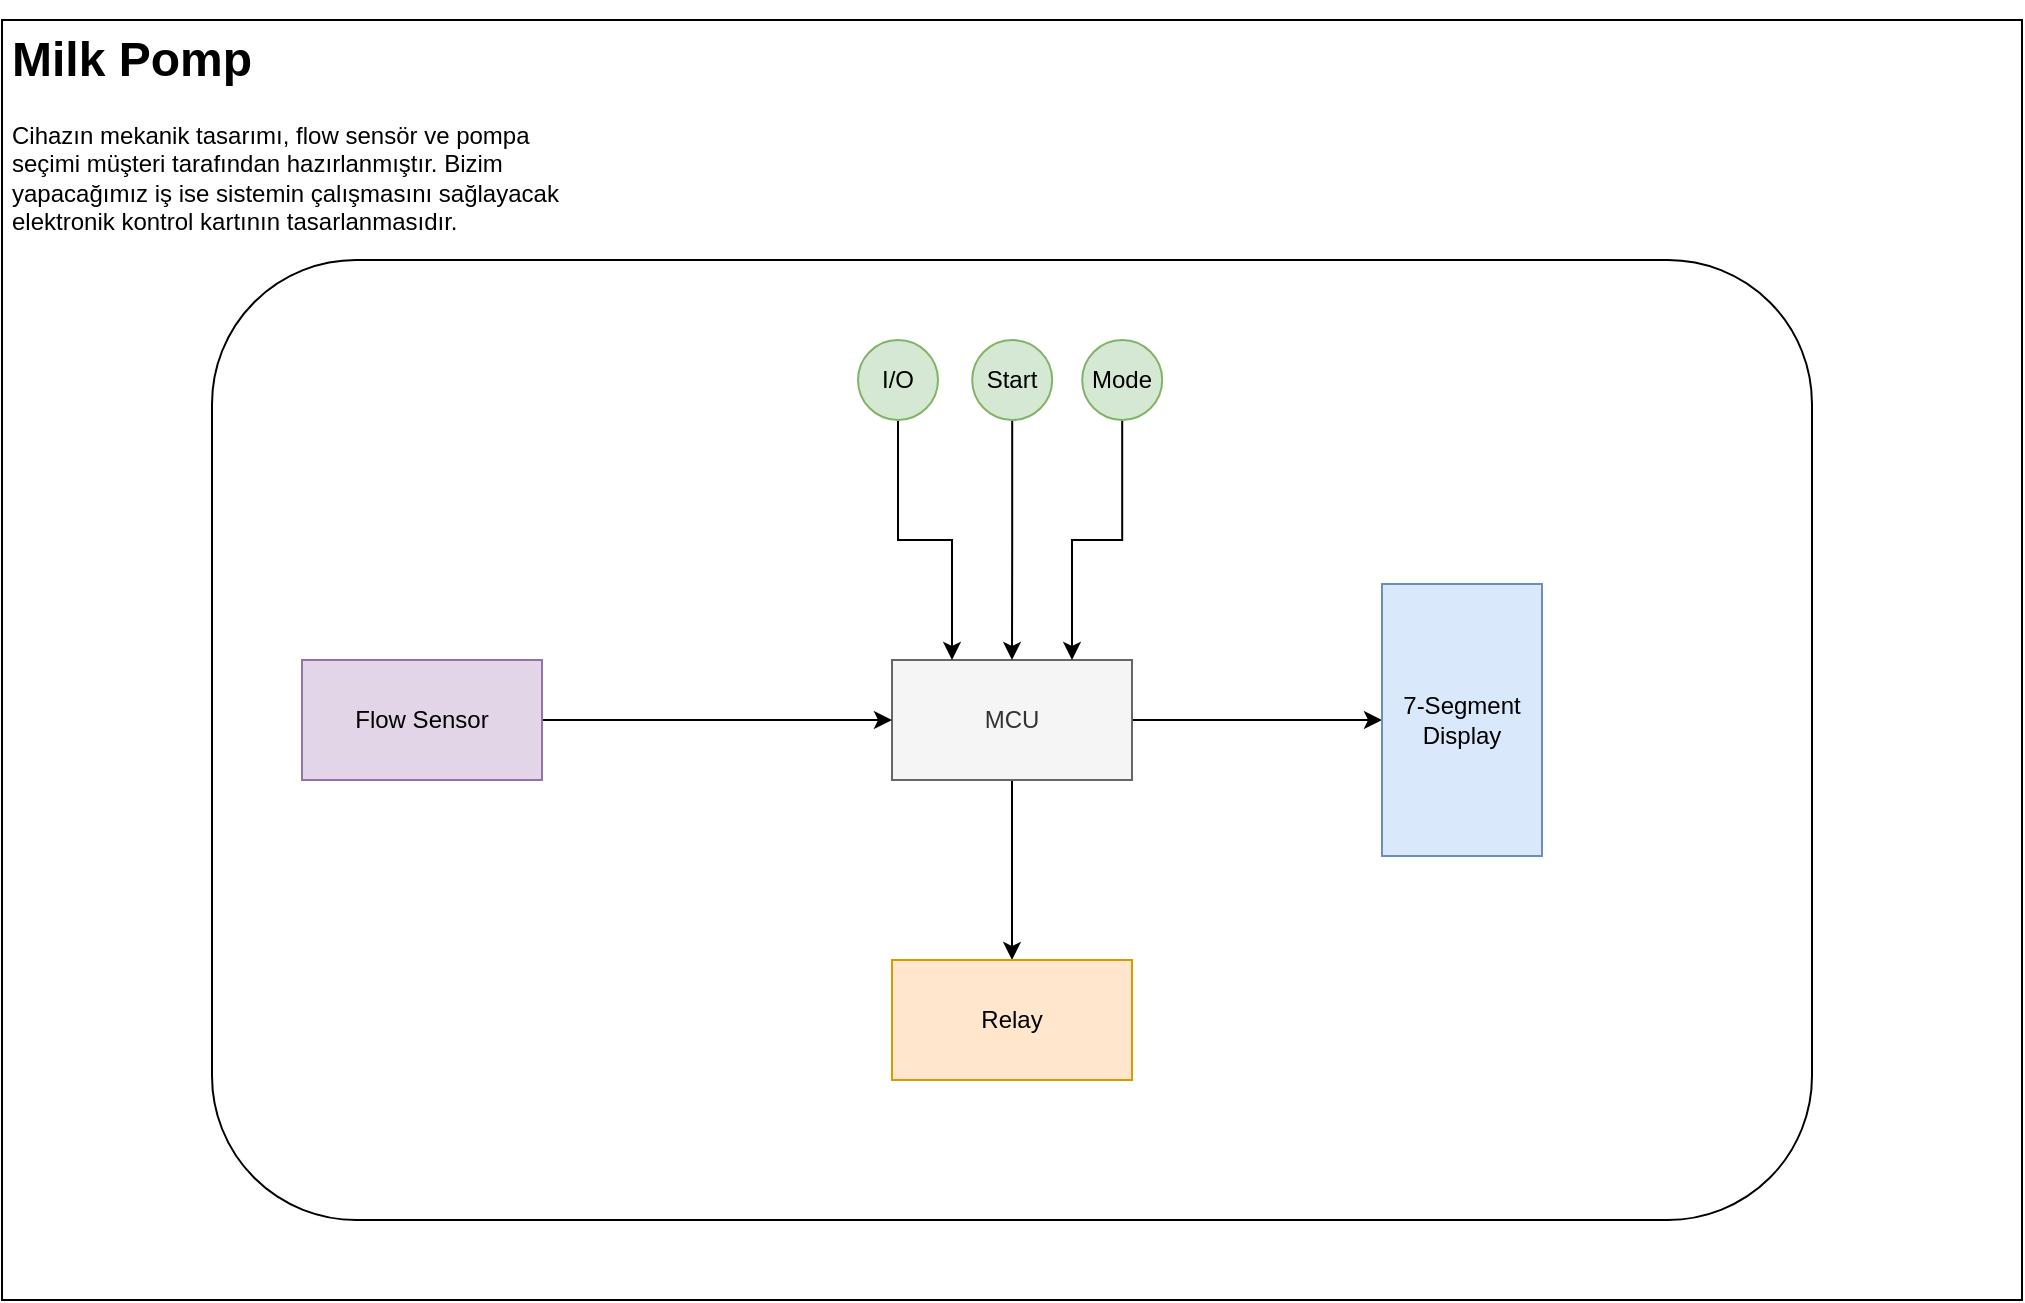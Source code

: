<mxfile version="19.0.3" type="device"><diagram id="bwSye1lCB5f9C3r1Dhbn" name="Block Diagram"><mxGraphModel dx="1422" dy="865" grid="1" gridSize="10" guides="1" tooltips="1" connect="1" arrows="1" fold="1" page="1" pageScale="1" pageWidth="1169" pageHeight="827" math="0" shadow="0"><root><mxCell id="0"/><mxCell id="1" parent="0"/><mxCell id="xWnrm1nNR6ow-bfwhaJv-4" value="" style="group;fillColor=#e1d5e7;strokeColor=#9673a6;" vertex="1" connectable="0" parent="1"><mxGeometry x="80" y="120" width="1010" height="640" as="geometry"/></mxCell><mxCell id="xWnrm1nNR6ow-bfwhaJv-7" value="" style="group" vertex="1" connectable="0" parent="xWnrm1nNR6ow-bfwhaJv-4"><mxGeometry width="1010" height="640" as="geometry"/></mxCell><mxCell id="xWnrm1nNR6ow-bfwhaJv-2" value="" style="rounded=0;whiteSpace=wrap;html=1;" vertex="1" parent="xWnrm1nNR6ow-bfwhaJv-7"><mxGeometry width="1010" height="640" as="geometry"/></mxCell><mxCell id="xWnrm1nNR6ow-bfwhaJv-3" value="&lt;h1&gt;Milk Pomp&lt;/h1&gt;&lt;p&gt;Cihazın mekanik tasarımı, flow sensör ve pompa seçimi müşteri tarafından hazırlanmıştır. Bizim yapacağımız iş ise sistemin çalışmasını sağlayacak elektronik kontrol kartının tasarlanmasıdır.&lt;/p&gt;" style="text;html=1;strokeColor=none;fillColor=none;spacing=5;spacingTop=-20;whiteSpace=wrap;overflow=hidden;rounded=0;" vertex="1" parent="xWnrm1nNR6ow-bfwhaJv-7"><mxGeometry width="292.9" height="120" as="geometry"/></mxCell><mxCell id="xWnrm1nNR6ow-bfwhaJv-5" value="" style="rounded=1;whiteSpace=wrap;html=1;" vertex="1" parent="xWnrm1nNR6ow-bfwhaJv-7"><mxGeometry x="105" y="120" width="800" height="480" as="geometry"/></mxCell><mxCell id="xWnrm1nNR6ow-bfwhaJv-18" style="edgeStyle=orthogonalEdgeStyle;rounded=0;orthogonalLoop=1;jettySize=auto;html=1;entryX=0;entryY=0.5;entryDx=0;entryDy=0;" edge="1" parent="xWnrm1nNR6ow-bfwhaJv-7" source="xWnrm1nNR6ow-bfwhaJv-8" target="xWnrm1nNR6ow-bfwhaJv-12"><mxGeometry relative="1" as="geometry"/></mxCell><mxCell id="xWnrm1nNR6ow-bfwhaJv-20" style="edgeStyle=orthogonalEdgeStyle;rounded=0;orthogonalLoop=1;jettySize=auto;html=1;entryX=0.5;entryY=0;entryDx=0;entryDy=0;" edge="1" parent="xWnrm1nNR6ow-bfwhaJv-7" source="xWnrm1nNR6ow-bfwhaJv-8" target="xWnrm1nNR6ow-bfwhaJv-14"><mxGeometry relative="1" as="geometry"/></mxCell><mxCell id="xWnrm1nNR6ow-bfwhaJv-8" value="MCU" style="rounded=0;whiteSpace=wrap;html=1;fillColor=#f5f5f5;fontColor=#333333;strokeColor=#666666;" vertex="1" parent="xWnrm1nNR6ow-bfwhaJv-7"><mxGeometry x="445" y="320" width="120" height="60" as="geometry"/></mxCell><mxCell id="xWnrm1nNR6ow-bfwhaJv-15" style="edgeStyle=orthogonalEdgeStyle;rounded=0;orthogonalLoop=1;jettySize=auto;html=1;entryX=0.25;entryY=0;entryDx=0;entryDy=0;" edge="1" parent="xWnrm1nNR6ow-bfwhaJv-7" source="xWnrm1nNR6ow-bfwhaJv-9" target="xWnrm1nNR6ow-bfwhaJv-8"><mxGeometry relative="1" as="geometry"/></mxCell><mxCell id="xWnrm1nNR6ow-bfwhaJv-9" value="I/O" style="ellipse;whiteSpace=wrap;html=1;aspect=fixed;fillColor=#d5e8d4;strokeColor=#82b366;" vertex="1" parent="xWnrm1nNR6ow-bfwhaJv-7"><mxGeometry x="428" y="160" width="40" height="40" as="geometry"/></mxCell><mxCell id="xWnrm1nNR6ow-bfwhaJv-16" style="edgeStyle=orthogonalEdgeStyle;rounded=0;orthogonalLoop=1;jettySize=auto;html=1;entryX=0.5;entryY=0;entryDx=0;entryDy=0;" edge="1" parent="xWnrm1nNR6ow-bfwhaJv-7" source="xWnrm1nNR6ow-bfwhaJv-10" target="xWnrm1nNR6ow-bfwhaJv-8"><mxGeometry relative="1" as="geometry"/></mxCell><mxCell id="xWnrm1nNR6ow-bfwhaJv-10" value="Start" style="ellipse;whiteSpace=wrap;html=1;aspect=fixed;fillColor=#d5e8d4;strokeColor=#82b366;" vertex="1" parent="xWnrm1nNR6ow-bfwhaJv-7"><mxGeometry x="485.1" y="160" width="40" height="40" as="geometry"/></mxCell><mxCell id="xWnrm1nNR6ow-bfwhaJv-17" style="edgeStyle=orthogonalEdgeStyle;rounded=0;orthogonalLoop=1;jettySize=auto;html=1;entryX=0.75;entryY=0;entryDx=0;entryDy=0;" edge="1" parent="xWnrm1nNR6ow-bfwhaJv-7" source="xWnrm1nNR6ow-bfwhaJv-11" target="xWnrm1nNR6ow-bfwhaJv-8"><mxGeometry relative="1" as="geometry"/></mxCell><mxCell id="xWnrm1nNR6ow-bfwhaJv-11" value="Mode" style="ellipse;whiteSpace=wrap;html=1;aspect=fixed;fillColor=#d5e8d4;strokeColor=#82b366;" vertex="1" parent="xWnrm1nNR6ow-bfwhaJv-7"><mxGeometry x="540.1" y="160" width="40" height="40" as="geometry"/></mxCell><mxCell id="xWnrm1nNR6ow-bfwhaJv-12" value="7-Segment&lt;br&gt;Display" style="rounded=0;whiteSpace=wrap;html=1;fillColor=#dae8fc;strokeColor=#6c8ebf;" vertex="1" parent="xWnrm1nNR6ow-bfwhaJv-7"><mxGeometry x="690" y="282" width="80" height="136" as="geometry"/></mxCell><mxCell id="xWnrm1nNR6ow-bfwhaJv-19" style="edgeStyle=orthogonalEdgeStyle;rounded=0;orthogonalLoop=1;jettySize=auto;html=1;entryX=0;entryY=0.5;entryDx=0;entryDy=0;" edge="1" parent="xWnrm1nNR6ow-bfwhaJv-7" source="xWnrm1nNR6ow-bfwhaJv-13" target="xWnrm1nNR6ow-bfwhaJv-8"><mxGeometry relative="1" as="geometry"/></mxCell><mxCell id="xWnrm1nNR6ow-bfwhaJv-13" value="Flow Sensor" style="rounded=0;whiteSpace=wrap;html=1;fillColor=#e1d5e7;strokeColor=#9673a6;" vertex="1" parent="xWnrm1nNR6ow-bfwhaJv-7"><mxGeometry x="150" y="320" width="120" height="60" as="geometry"/></mxCell><mxCell id="xWnrm1nNR6ow-bfwhaJv-14" value="Relay" style="rounded=0;whiteSpace=wrap;html=1;fillColor=#ffe6cc;strokeColor=#d79b00;" vertex="1" parent="xWnrm1nNR6ow-bfwhaJv-7"><mxGeometry x="445" y="470" width="120" height="60" as="geometry"/></mxCell></root></mxGraphModel></diagram></mxfile>
